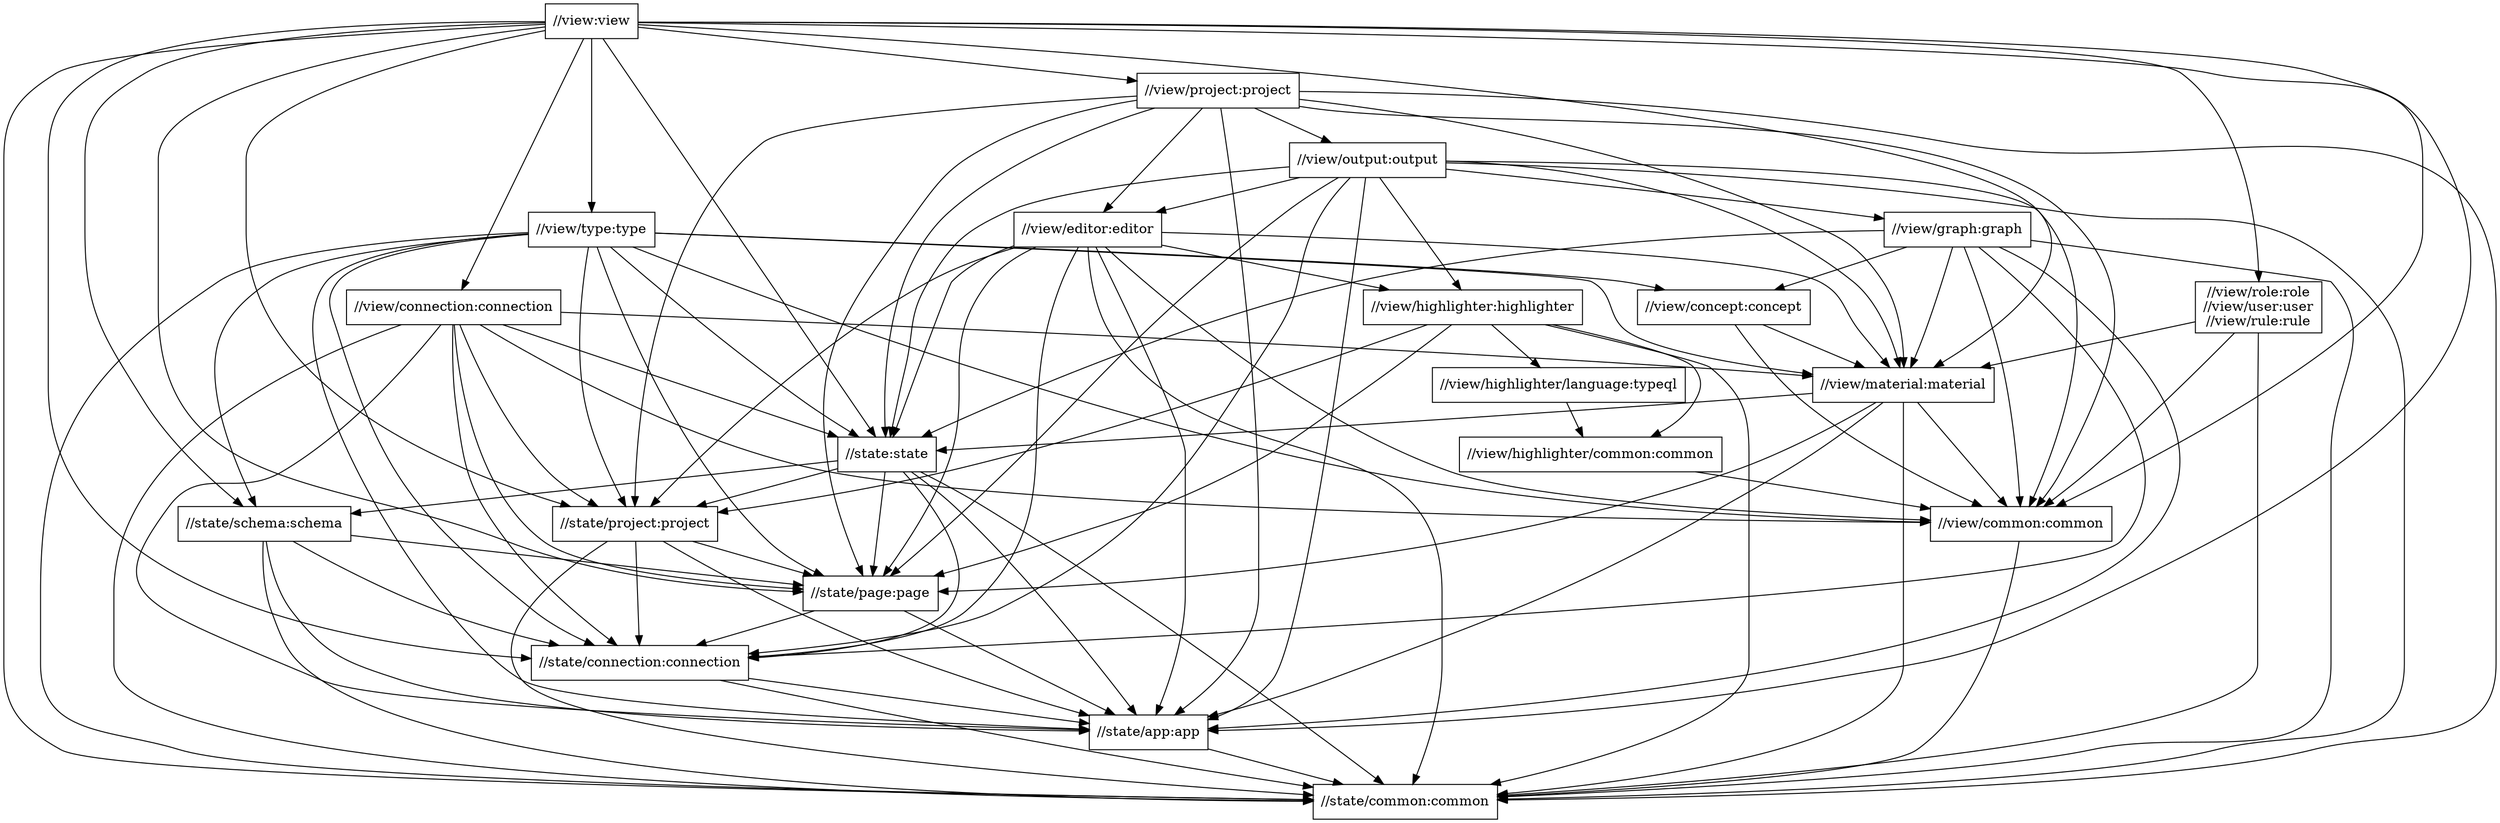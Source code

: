 digraph mygraph {
  node [shape=box];
  "//view:view"
  "//view:view" -> "//view/role:role\n//view/user:user\n//view/rule:rule"
  "//view:view" -> "//state:state"
  "//view:view" -> "//state/app:app"
  "//view:view" -> "//state/common:common"
  "//view:view" -> "//state/connection:connection"
  "//view:view" -> "//state/page:page"
  "//view:view" -> "//state/project:project"
  "//view:view" -> "//state/schema:schema"
  "//view:view" -> "//view/common:common"
  "//view:view" -> "//view/connection:connection"
  "//view:view" -> "//view/material:material"
  "//view:view" -> "//view/project:project"
  "//view:view" -> "//view/type:type"
  "//view/project:project"
  "//view/project:project" -> "//state:state"
  "//view/project:project" -> "//state/app:app"
  "//view/project:project" -> "//state/common:common"
  "//view/project:project" -> "//state/page:page"
  "//view/project:project" -> "//state/project:project"
  "//view/project:project" -> "//view/common:common"
  "//view/project:project" -> "//view/editor:editor"
  "//view/project:project" -> "//view/material:material"
  "//view/project:project" -> "//view/output:output"
  "//view/output:output"
  "//view/output:output" -> "//state:state"
  "//view/output:output" -> "//state/app:app"
  "//view/output:output" -> "//state/common:common"
  "//view/output:output" -> "//state/connection:connection"
  "//view/output:output" -> "//state/page:page"
  "//view/output:output" -> "//view/common:common"
  "//view/output:output" -> "//view/editor:editor"
  "//view/output:output" -> "//view/graph:graph"
  "//view/output:output" -> "//view/highlighter:highlighter"
  "//view/output:output" -> "//view/material:material"
  "//view/editor:editor"
  "//view/editor:editor" -> "//state:state"
  "//view/editor:editor" -> "//state/app:app"
  "//view/editor:editor" -> "//state/common:common"
  "//view/editor:editor" -> "//state/connection:connection"
  "//view/editor:editor" -> "//state/page:page"
  "//view/editor:editor" -> "//state/project:project"
  "//view/editor:editor" -> "//view/common:common"
  "//view/editor:editor" -> "//view/highlighter:highlighter"
  "//view/editor:editor" -> "//view/material:material"
  "//view/role:role\n//view/user:user\n//view/rule:rule"
  "//view/role:role\n//view/user:user\n//view/rule:rule" -> "//state/common:common"
  "//view/role:role\n//view/user:user\n//view/rule:rule" -> "//view/common:common"
  "//view/role:role\n//view/user:user\n//view/rule:rule" -> "//view/material:material"
  "//view/highlighter:highlighter"
  "//view/highlighter:highlighter" -> "//state/common:common"
  "//view/highlighter:highlighter" -> "//state/page:page"
  "//view/highlighter:highlighter" -> "//state/project:project"
  "//view/highlighter:highlighter" -> "//view/highlighter/common:common"
  "//view/highlighter:highlighter" -> "//view/highlighter/language:typeql"
  "//view/highlighter/language:typeql"
  "//view/highlighter/language:typeql" -> "//view/highlighter/common:common"
  "//view/highlighter/common:common"
  "//view/highlighter/common:common" -> "//view/common:common"
  "//view/connection:connection"
  "//view/connection:connection" -> "//state:state"
  "//view/connection:connection" -> "//state/app:app"
  "//view/connection:connection" -> "//state/common:common"
  "//view/connection:connection" -> "//state/connection:connection"
  "//view/connection:connection" -> "//state/page:page"
  "//view/connection:connection" -> "//state/project:project"
  "//view/connection:connection" -> "//view/common:common"
  "//view/connection:connection" -> "//view/material:material"
  "//view/graph:graph"
  "//view/graph:graph" -> "//state:state"
  "//view/graph:graph" -> "//state/app:app"
  "//view/graph:graph" -> "//state/common:common"
  "//view/graph:graph" -> "//state/connection:connection"
  "//view/graph:graph" -> "//view/common:common"
  "//view/graph:graph" -> "//view/concept:concept"
  "//view/graph:graph" -> "//view/material:material"
  "//view/type:type"
  "//view/type:type" -> "//state:state"
  "//view/type:type" -> "//state/app:app"
  "//view/type:type" -> "//state/common:common"
  "//view/type:type" -> "//state/connection:connection"
  "//view/type:type" -> "//state/page:page"
  "//view/type:type" -> "//state/project:project"
  "//view/type:type" -> "//state/schema:schema"
  "//view/type:type" -> "//view/common:common"
  "//view/type:type" -> "//view/concept:concept"
  "//view/type:type" -> "//view/material:material"
  "//view/concept:concept"
  "//view/concept:concept" -> "//view/common:common"
  "//view/concept:concept" -> "//view/material:material"
  "//view/material:material"
  "//view/material:material" -> "//state:state"
  "//view/material:material" -> "//state/app:app"
  "//view/material:material" -> "//state/common:common"
  "//view/material:material" -> "//state/page:page"
  "//view/material:material" -> "//view/common:common"
  "//view/common:common"
  "//view/common:common" -> "//state/common:common"
  "//state:state"
  "//state:state" -> "//state/app:app"
  "//state:state" -> "//state/common:common"
  "//state:state" -> "//state/connection:connection"
  "//state:state" -> "//state/page:page"
  "//state:state" -> "//state/project:project"
  "//state:state" -> "//state/schema:schema"
  "//state/schema:schema"
  "//state/schema:schema" -> "//state/app:app"
  "//state/schema:schema" -> "//state/common:common"
  "//state/schema:schema" -> "//state/connection:connection"
  "//state/schema:schema" -> "//state/page:page"
  "//state/project:project"
  "//state/project:project" -> "//state/app:app"
  "//state/project:project" -> "//state/common:common"
  "//state/project:project" -> "//state/connection:connection"
  "//state/project:project" -> "//state/page:page"
  "//state/page:page"
  "//state/page:page" -> "//state/app:app"
  "//state/page:page" -> "//state/connection:connection"
  "//state/connection:connection"
  "//state/connection:connection" -> "//state/app:app"
  "//state/connection:connection" -> "//state/common:common"
  "//state/app:app"
  "//state/app:app" -> "//state/common:common"
  "//state/common:common"
}
